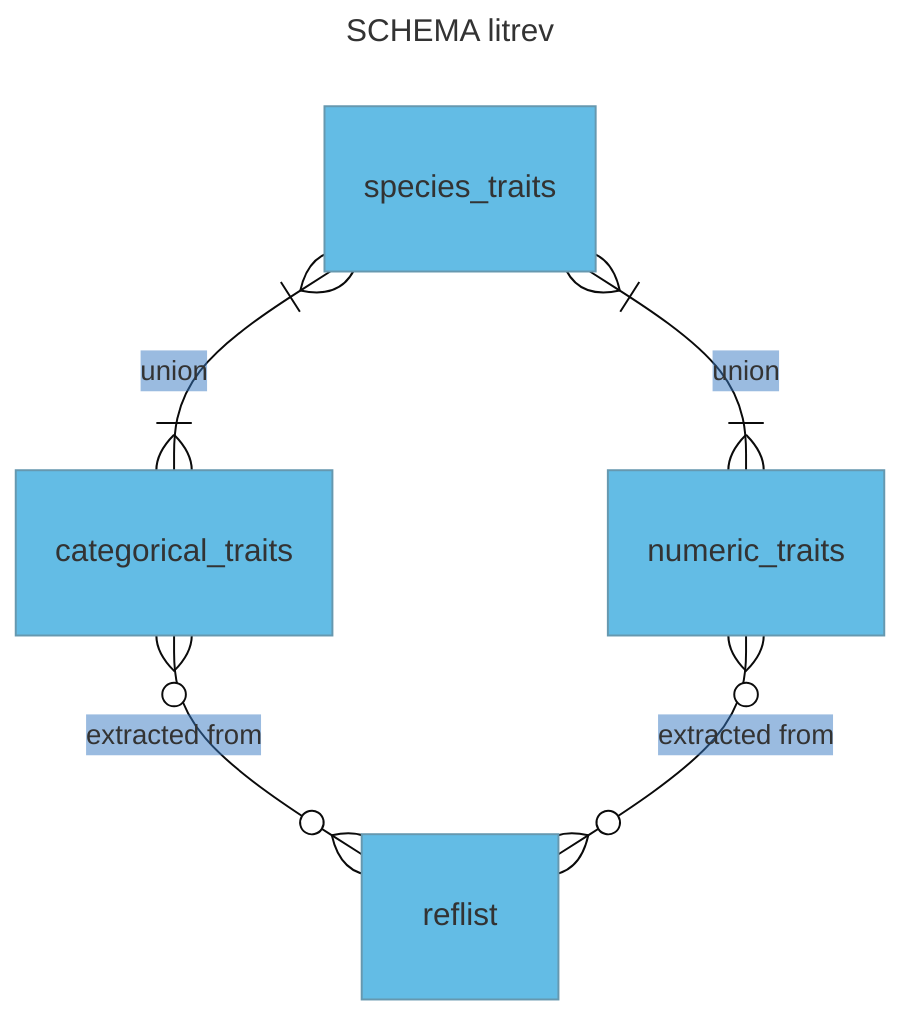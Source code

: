 ---
title: SCHEMA litrev
---
%%{init: {'theme': 'base', 'themeVariables': { 'primaryColor': '#63bce5', 'edgeLabelBackground':'#63bce5', 'tertiaryColor': '#3778c2'}}}%%
erDiagram
    categorical_traits }o--o{ reflist : "extracted from"
    numeric_traits }o--o{ reflist : "extracted from"
    species_traits }|--|{ categorical_traits : "union"
    species_traits }|--|{ numeric_traits : "union"